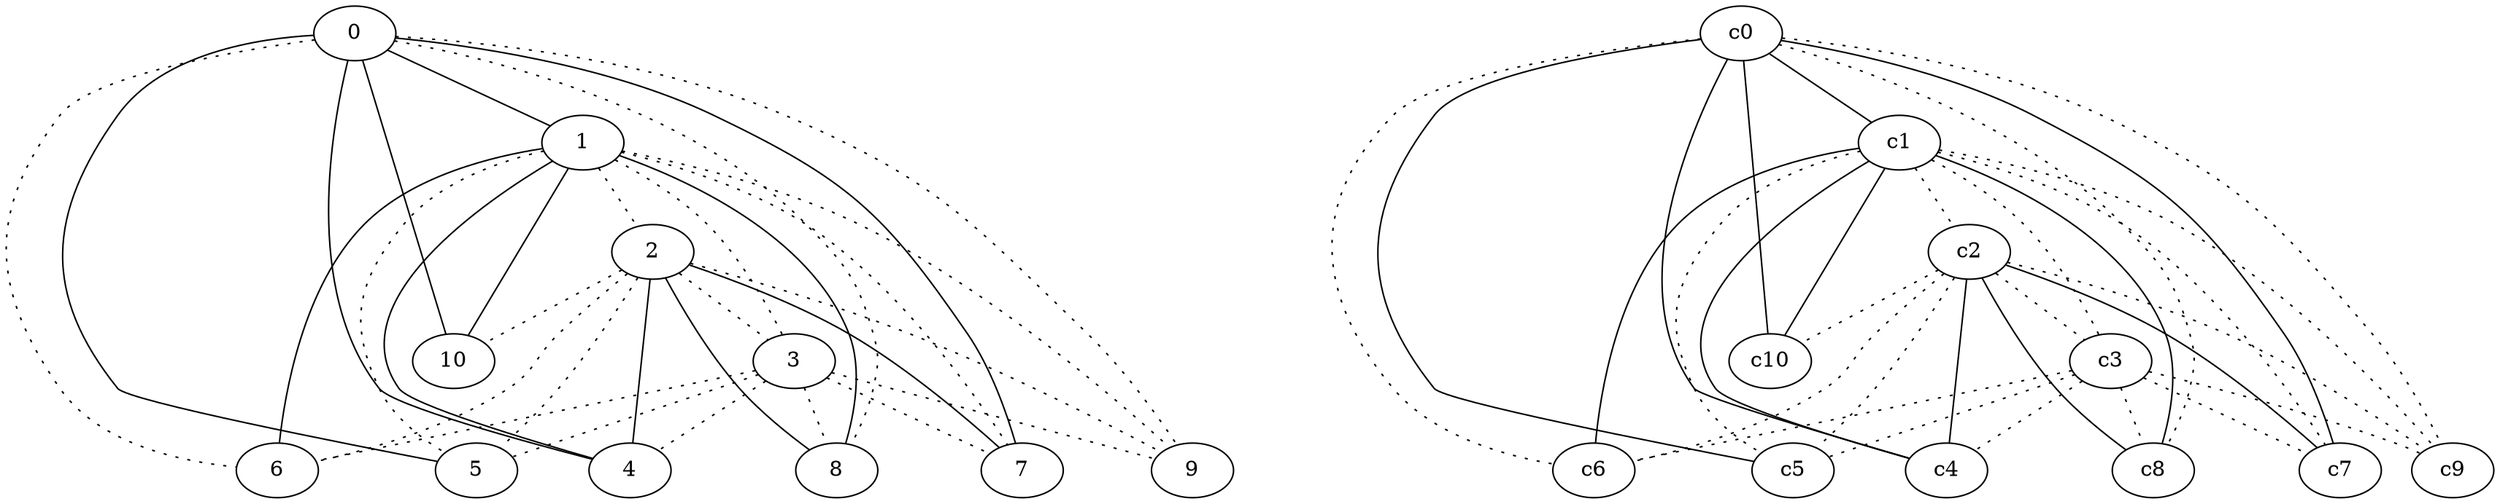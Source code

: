 graph {
a0[label=0];
a1[label=1];
a2[label=2];
a3[label=3];
a4[label=4];
a5[label=5];
a6[label=6];
a7[label=7];
a8[label=8];
a9[label=9];
a10[label=10];
a0 -- a1;
a0 -- a4;
a0 -- a5;
a0 -- a6 [style=dotted];
a0 -- a7;
a0 -- a8 [style=dotted];
a0 -- a9 [style=dotted];
a0 -- a10;
a1 -- a2 [style=dotted];
a1 -- a3 [style=dotted];
a1 -- a4;
a1 -- a5 [style=dotted];
a1 -- a6;
a1 -- a7 [style=dotted];
a1 -- a8;
a1 -- a9 [style=dotted];
a1 -- a10;
a2 -- a3 [style=dotted];
a2 -- a4;
a2 -- a5 [style=dotted];
a2 -- a6 [style=dotted];
a2 -- a7;
a2 -- a8;
a2 -- a9 [style=dotted];
a2 -- a10 [style=dotted];
a3 -- a4 [style=dotted];
a3 -- a5 [style=dotted];
a3 -- a6 [style=dotted];
a3 -- a7 [style=dotted];
a3 -- a8 [style=dotted];
a3 -- a9 [style=dotted];
c0 -- c1;
c0 -- c4;
c0 -- c5;
c0 -- c6 [style=dotted];
c0 -- c7;
c0 -- c8 [style=dotted];
c0 -- c9 [style=dotted];
c0 -- c10;
c1 -- c2 [style=dotted];
c1 -- c3 [style=dotted];
c1 -- c4;
c1 -- c5 [style=dotted];
c1 -- c6;
c1 -- c7 [style=dotted];
c1 -- c8;
c1 -- c9 [style=dotted];
c1 -- c10;
c2 -- c3 [style=dotted];
c2 -- c4;
c2 -- c5 [style=dotted];
c2 -- c6 [style=dotted];
c2 -- c7;
c2 -- c8;
c2 -- c9 [style=dotted];
c2 -- c10 [style=dotted];
c3 -- c4 [style=dotted];
c3 -- c5 [style=dotted];
c3 -- c6 [style=dotted];
c3 -- c7 [style=dotted];
c3 -- c8 [style=dotted];
c3 -- c9 [style=dotted];
}
